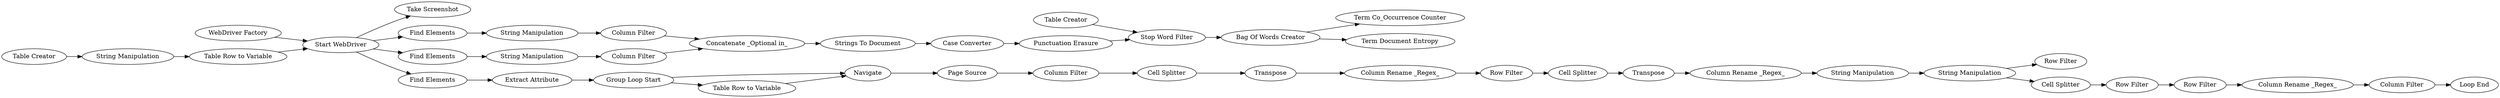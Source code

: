 digraph {
	"-1806541245129090219_119" [label="Concatenate _Optional in_"]
	"-1806541245129090219_85" [label=Navigate]
	"-1806541245129090219_140" [label="Column Rename _Regex_"]
	"-1806541245129090219_114" [label="Extract Attribute"]
	"-1806541245129090219_138" [label="Row Filter"]
	"-1806541245129090219_79" [label="String Manipulation"]
	"-1806541245129090219_83" [label="String Manipulation"]
	"-1806541245129090219_121" [label="Strings To Document"]
	"-1806541245129090219_137" [label="Row Filter"]
	"-1806541245129090219_139" [label="Loop End"]
	"-1806541245129090219_132" [label="Table Creator"]
	"-1806541245129090219_105" [label="Row Filter"]
	"-1806541245129090219_84" [label="Column Filter"]
	"-1806541245129090219_77" [label="Table Creator"]
	"-1806541245129090219_120" [label="Group Loop Start"]
	"-1806541245129090219_130" [label="Term Co_Occurrence Counter"]
	"-1806541245129090219_145" [label="Row Filter"]
	"-1806541245129090219_131" [label="Stop Word Filter"]
	"-1806541245129090219_135" [label="Case Converter"]
	"-1806541245129090219_144" [label="Take Screenshot"]
	"-1806541245129090219_128" [label="Punctuation Erasure"]
	"-1806541245129090219_118" [label="Column Filter"]
	"-1806541245129090219_103" [label="Cell Splitter"]
	"-1806541245129090219_107" [label="Cell Splitter"]
	"-1806541245129090219_129" [label="Term Document Entropy"]
	"-1806541245129090219_42" [label="Find Elements"]
	"-1806541245129090219_106" [label="Column Filter"]
	"-1806541245129090219_109" [label=Transpose]
	"-1806541245129090219_112" [label="Cell Splitter"]
	"-1806541245129090219_1" [label="WebDriver Factory"]
	"-1806541245129090219_143" [label="Column Filter"]
	"-1806541245129090219_98" [label="Page Source"]
	"-1806541245129090219_142" [label="Column Rename _Regex_"]
	"-1806541245129090219_111" [label="String Manipulation"]
	"-1806541245129090219_122" [label="Bag Of Words Creator"]
	"-1806541245129090219_80" [label="Table Row to Variable"]
	"-1806541245129090219_116" [label="Find Elements"]
	"-1806541245129090219_108" [label="String Manipulation"]
	"-1806541245129090219_104" [label=Transpose]
	"-1806541245129090219_115" [label="Find Elements"]
	"-1806541245129090219_86" [label="Table Row to Variable"]
	"-1806541245129090219_2" [label="Start WebDriver"]
	"-1806541245129090219_117" [label="String Manipulation"]
	"-1806541245129090219_136" [label="Column Rename _Regex_"]
	"-1806541245129090219_105" -> "-1806541245129090219_107"
	"-1806541245129090219_1" -> "-1806541245129090219_2"
	"-1806541245129090219_77" -> "-1806541245129090219_79"
	"-1806541245129090219_85" -> "-1806541245129090219_98"
	"-1806541245129090219_128" -> "-1806541245129090219_131"
	"-1806541245129090219_98" -> "-1806541245129090219_106"
	"-1806541245129090219_118" -> "-1806541245129090219_119"
	"-1806541245129090219_80" -> "-1806541245129090219_2"
	"-1806541245129090219_140" -> "-1806541245129090219_105"
	"-1806541245129090219_143" -> "-1806541245129090219_139"
	"-1806541245129090219_2" -> "-1806541245129090219_115"
	"-1806541245129090219_79" -> "-1806541245129090219_80"
	"-1806541245129090219_136" -> "-1806541245129090219_108"
	"-1806541245129090219_104" -> "-1806541245129090219_140"
	"-1806541245129090219_112" -> "-1806541245129090219_137"
	"-1806541245129090219_117" -> "-1806541245129090219_118"
	"-1806541245129090219_111" -> "-1806541245129090219_145"
	"-1806541245129090219_122" -> "-1806541245129090219_130"
	"-1806541245129090219_137" -> "-1806541245129090219_138"
	"-1806541245129090219_103" -> "-1806541245129090219_104"
	"-1806541245129090219_132" -> "-1806541245129090219_131"
	"-1806541245129090219_120" -> "-1806541245129090219_85"
	"-1806541245129090219_142" -> "-1806541245129090219_143"
	"-1806541245129090219_42" -> "-1806541245129090219_83"
	"-1806541245129090219_115" -> "-1806541245129090219_114"
	"-1806541245129090219_121" -> "-1806541245129090219_135"
	"-1806541245129090219_120" -> "-1806541245129090219_86"
	"-1806541245129090219_109" -> "-1806541245129090219_136"
	"-1806541245129090219_138" -> "-1806541245129090219_142"
	"-1806541245129090219_2" -> "-1806541245129090219_116"
	"-1806541245129090219_131" -> "-1806541245129090219_122"
	"-1806541245129090219_86" -> "-1806541245129090219_85"
	"-1806541245129090219_122" -> "-1806541245129090219_129"
	"-1806541245129090219_135" -> "-1806541245129090219_128"
	"-1806541245129090219_108" -> "-1806541245129090219_111"
	"-1806541245129090219_84" -> "-1806541245129090219_119"
	"-1806541245129090219_107" -> "-1806541245129090219_109"
	"-1806541245129090219_106" -> "-1806541245129090219_103"
	"-1806541245129090219_116" -> "-1806541245129090219_117"
	"-1806541245129090219_119" -> "-1806541245129090219_121"
	"-1806541245129090219_2" -> "-1806541245129090219_144"
	"-1806541245129090219_111" -> "-1806541245129090219_112"
	"-1806541245129090219_114" -> "-1806541245129090219_120"
	"-1806541245129090219_83" -> "-1806541245129090219_84"
	"-1806541245129090219_2" -> "-1806541245129090219_42"
	rankdir=LR
}
